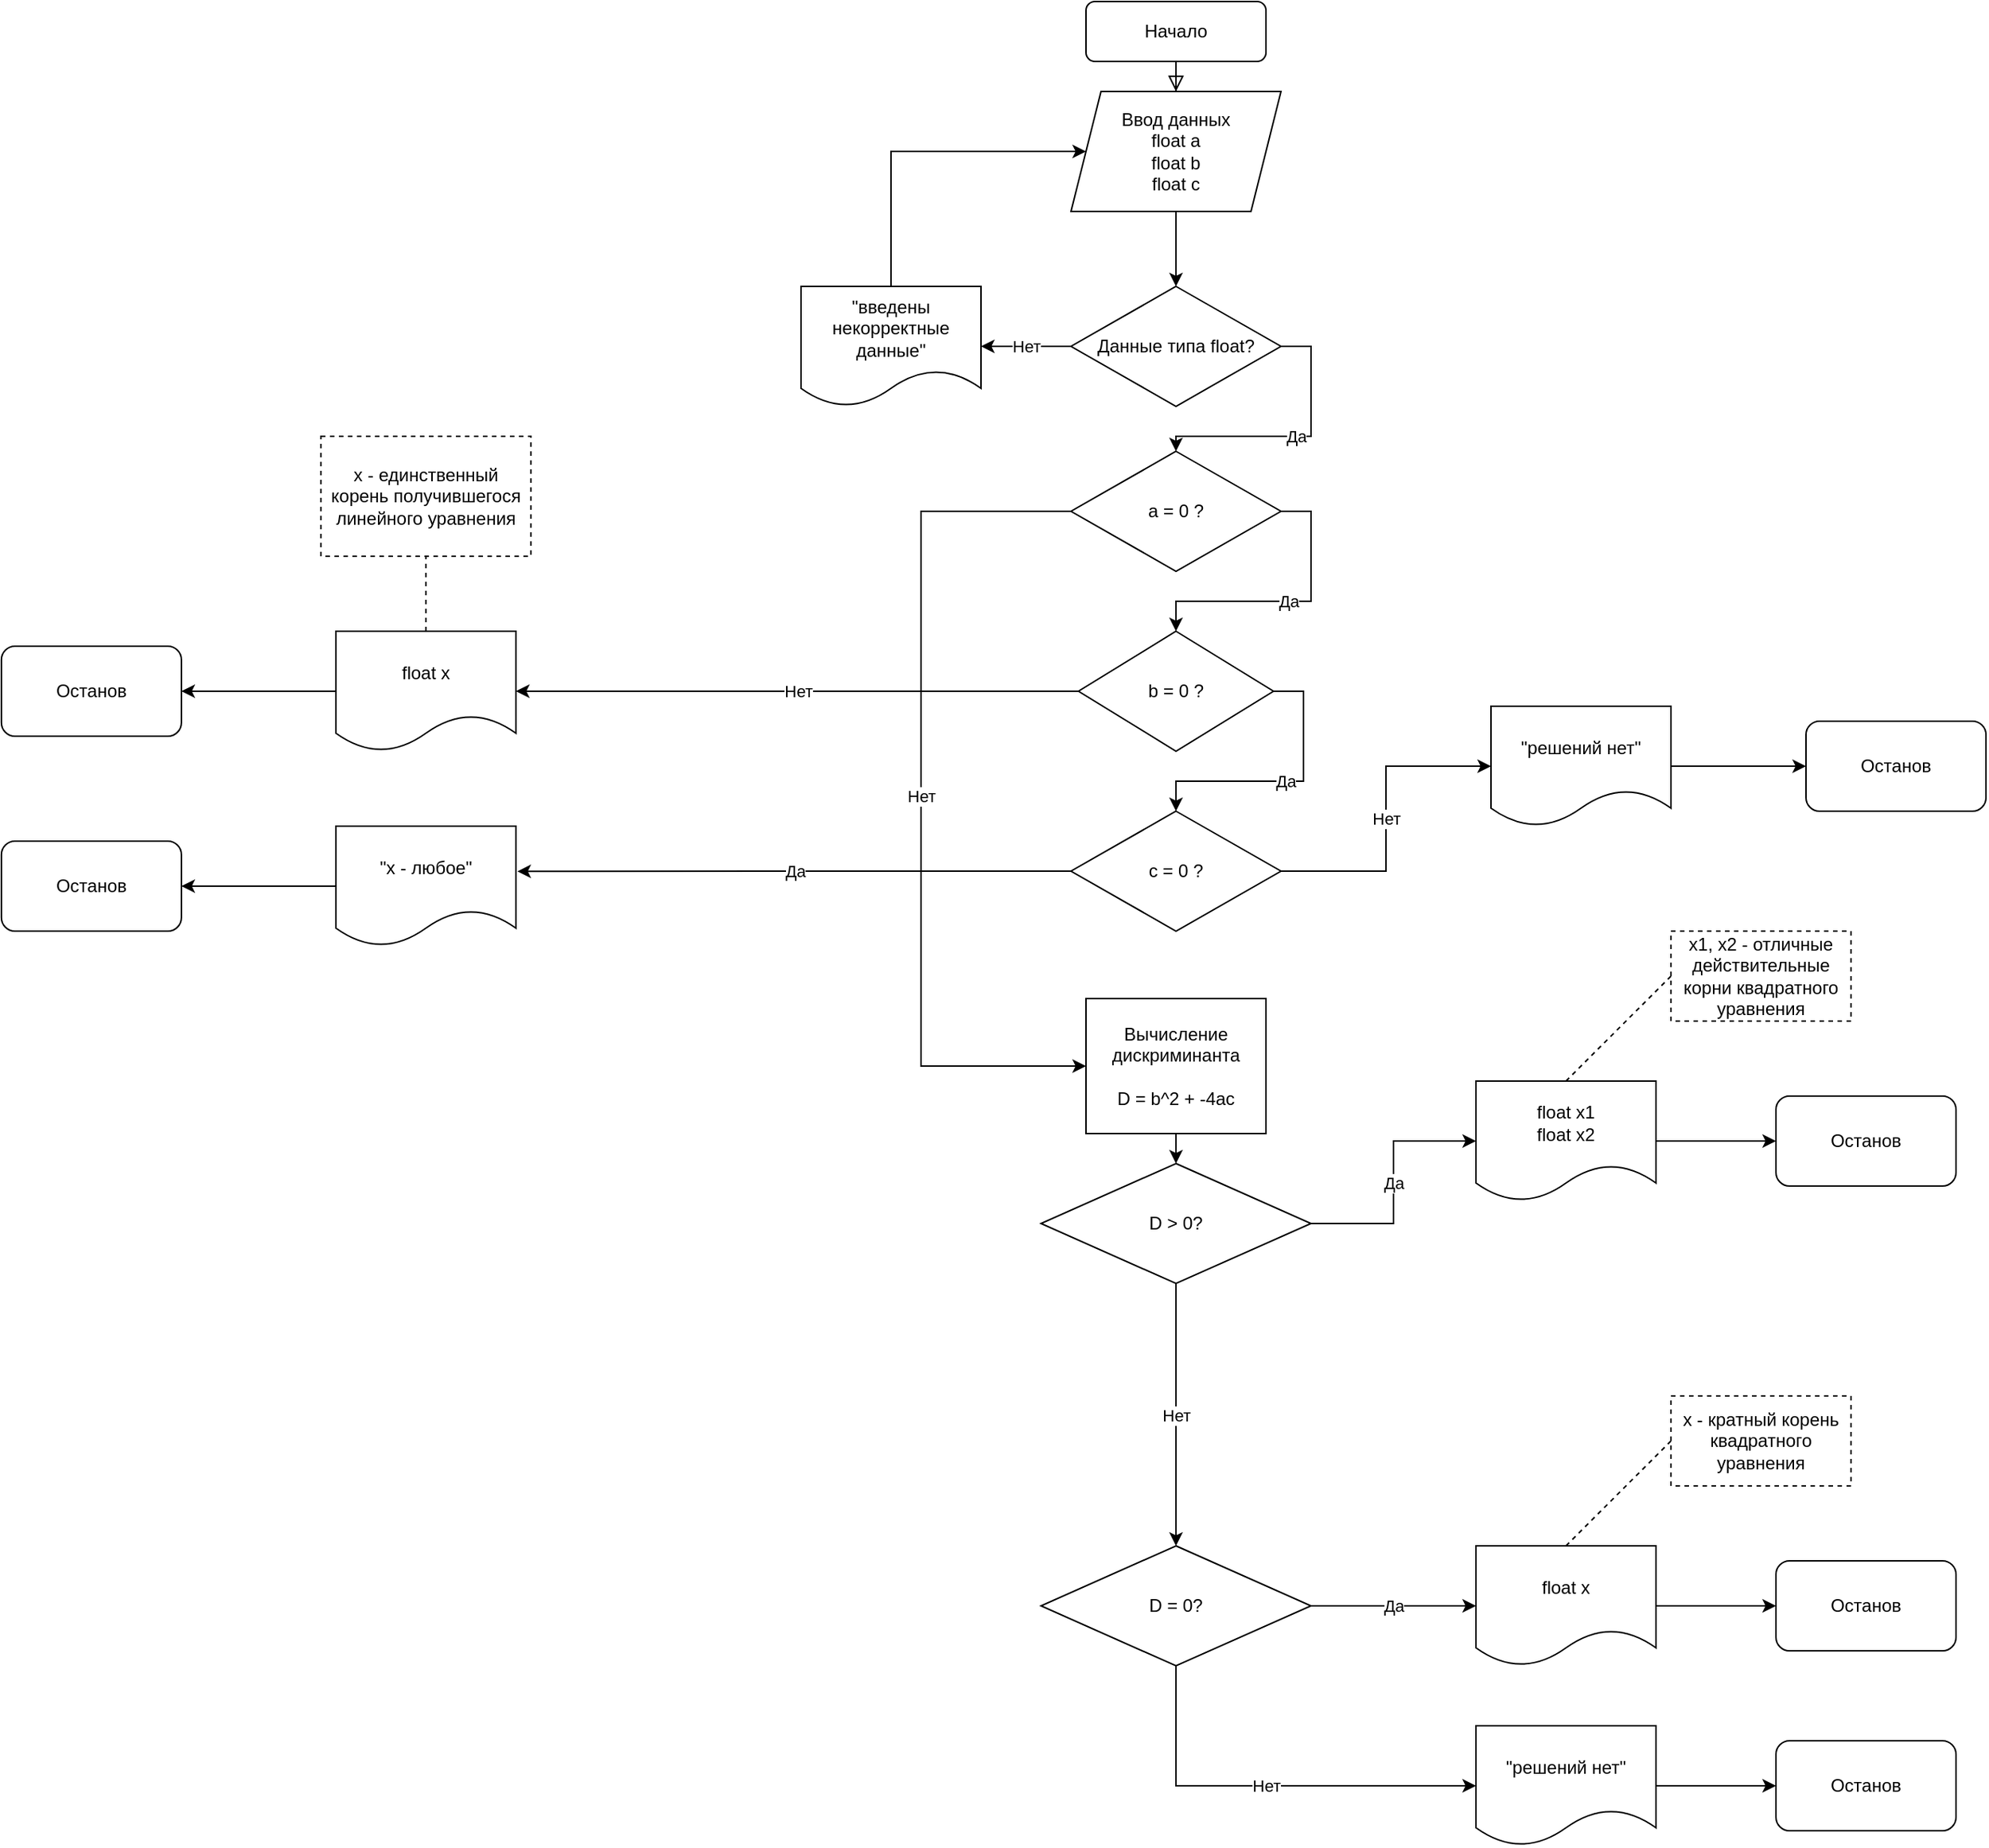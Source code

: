 <mxfile version="23.0.0" type="device">
  <diagram id="C5RBs43oDa-KdzZeNtuy" name="Page-1">
    <mxGraphModel dx="2293" dy="631" grid="1" gridSize="10" guides="1" tooltips="1" connect="1" arrows="1" fold="1" page="1" pageScale="1" pageWidth="827" pageHeight="1169" math="0" shadow="0">
      <root>
        <mxCell id="WIyWlLk6GJQsqaUBKTNV-0" />
        <mxCell id="WIyWlLk6GJQsqaUBKTNV-1" parent="WIyWlLk6GJQsqaUBKTNV-0" />
        <mxCell id="WIyWlLk6GJQsqaUBKTNV-2" value="" style="rounded=0;html=1;jettySize=auto;orthogonalLoop=1;fontSize=11;endArrow=block;endFill=0;endSize=8;strokeWidth=1;shadow=0;labelBackgroundColor=none;edgeStyle=orthogonalEdgeStyle;entryX=0.5;entryY=0;entryDx=0;entryDy=0;" parent="WIyWlLk6GJQsqaUBKTNV-1" source="WIyWlLk6GJQsqaUBKTNV-3" target="oXc3ebr70QVshDGje8_M-0" edge="1">
          <mxGeometry relative="1" as="geometry">
            <mxPoint x="220" y="170" as="targetPoint" />
          </mxGeometry>
        </mxCell>
        <mxCell id="WIyWlLk6GJQsqaUBKTNV-3" value="Начало" style="rounded=1;whiteSpace=wrap;html=1;fontSize=12;glass=0;strokeWidth=1;shadow=0;" parent="WIyWlLk6GJQsqaUBKTNV-1" vertex="1">
          <mxGeometry x="200" y="110" width="120" height="40" as="geometry" />
        </mxCell>
        <mxCell id="oXc3ebr70QVshDGje8_M-2" value="" style="edgeStyle=orthogonalEdgeStyle;rounded=0;orthogonalLoop=1;jettySize=auto;html=1;" edge="1" parent="WIyWlLk6GJQsqaUBKTNV-1" source="oXc3ebr70QVshDGje8_M-0" target="oXc3ebr70QVshDGje8_M-1">
          <mxGeometry relative="1" as="geometry" />
        </mxCell>
        <mxCell id="oXc3ebr70QVshDGje8_M-0" value="Ввод данных&lt;br&gt;float a&lt;br&gt;float b&lt;br&gt;float c" style="shape=parallelogram;perimeter=parallelogramPerimeter;whiteSpace=wrap;html=1;fixedSize=1;" vertex="1" parent="WIyWlLk6GJQsqaUBKTNV-1">
          <mxGeometry x="190" y="170" width="140" height="80" as="geometry" />
        </mxCell>
        <mxCell id="oXc3ebr70QVshDGje8_M-3" value="Да" style="edgeStyle=orthogonalEdgeStyle;rounded=0;orthogonalLoop=1;jettySize=auto;html=1;exitX=1;exitY=0.5;exitDx=0;exitDy=0;entryX=0.5;entryY=0;entryDx=0;entryDy=0;" edge="1" parent="WIyWlLk6GJQsqaUBKTNV-1" source="oXc3ebr70QVshDGje8_M-1" target="oXc3ebr70QVshDGje8_M-7">
          <mxGeometry relative="1" as="geometry">
            <mxPoint x="360" y="460" as="targetPoint" />
          </mxGeometry>
        </mxCell>
        <mxCell id="oXc3ebr70QVshDGje8_M-59" value="Нет" style="edgeStyle=orthogonalEdgeStyle;rounded=0;orthogonalLoop=1;jettySize=auto;html=1;exitX=0;exitY=0.5;exitDx=0;exitDy=0;entryX=1;entryY=0.5;entryDx=0;entryDy=0;" edge="1" parent="WIyWlLk6GJQsqaUBKTNV-1" source="oXc3ebr70QVshDGje8_M-1" target="oXc3ebr70QVshDGje8_M-58">
          <mxGeometry relative="1" as="geometry" />
        </mxCell>
        <mxCell id="oXc3ebr70QVshDGje8_M-1" value="Данные типа float?" style="rhombus;whiteSpace=wrap;html=1;" vertex="1" parent="WIyWlLk6GJQsqaUBKTNV-1">
          <mxGeometry x="190" y="300" width="140" height="80" as="geometry" />
        </mxCell>
        <mxCell id="oXc3ebr70QVshDGje8_M-6" value="Да" style="edgeStyle=orthogonalEdgeStyle;rounded=0;orthogonalLoop=1;jettySize=auto;html=1;exitX=1;exitY=0.5;exitDx=0;exitDy=0;entryX=0.5;entryY=0;entryDx=0;entryDy=0;" edge="1" parent="WIyWlLk6GJQsqaUBKTNV-1" source="oXc3ebr70QVshDGje8_M-7" target="oXc3ebr70QVshDGje8_M-68">
          <mxGeometry relative="1" as="geometry">
            <mxPoint x="360" y="610" as="targetPoint" />
          </mxGeometry>
        </mxCell>
        <mxCell id="oXc3ebr70QVshDGje8_M-70" value="Нет" style="edgeStyle=orthogonalEdgeStyle;rounded=0;orthogonalLoop=1;jettySize=auto;html=1;exitX=0;exitY=0.5;exitDx=0;exitDy=0;entryX=0;entryY=0.5;entryDx=0;entryDy=0;" edge="1" parent="WIyWlLk6GJQsqaUBKTNV-1" source="oXc3ebr70QVshDGje8_M-7" target="oXc3ebr70QVshDGje8_M-23">
          <mxGeometry relative="1" as="geometry">
            <Array as="points">
              <mxPoint x="90" y="450" />
              <mxPoint x="90" y="820" />
            </Array>
          </mxGeometry>
        </mxCell>
        <mxCell id="oXc3ebr70QVshDGje8_M-7" value="a = 0 ?" style="rhombus;whiteSpace=wrap;html=1;" vertex="1" parent="WIyWlLk6GJQsqaUBKTNV-1">
          <mxGeometry x="190" y="410" width="140" height="80" as="geometry" />
        </mxCell>
        <mxCell id="oXc3ebr70QVshDGje8_M-72" style="edgeStyle=orthogonalEdgeStyle;rounded=0;orthogonalLoop=1;jettySize=auto;html=1;exitX=0;exitY=0.5;exitDx=0;exitDy=0;entryX=1;entryY=0.5;entryDx=0;entryDy=0;" edge="1" parent="WIyWlLk6GJQsqaUBKTNV-1" source="oXc3ebr70QVshDGje8_M-8" target="oXc3ebr70QVshDGje8_M-20">
          <mxGeometry relative="1" as="geometry" />
        </mxCell>
        <mxCell id="oXc3ebr70QVshDGje8_M-8" value="float x" style="shape=document;whiteSpace=wrap;html=1;boundedLbl=1;" vertex="1" parent="WIyWlLk6GJQsqaUBKTNV-1">
          <mxGeometry x="-300.06" y="530" width="120" height="80" as="geometry" />
        </mxCell>
        <mxCell id="oXc3ebr70QVshDGje8_M-10" value="x - единственный корень получившегося линейного уравнения" style="rounded=0;whiteSpace=wrap;html=1;dashed=1;" vertex="1" parent="WIyWlLk6GJQsqaUBKTNV-1">
          <mxGeometry x="-310.06" y="400" width="140" height="80" as="geometry" />
        </mxCell>
        <mxCell id="oXc3ebr70QVshDGje8_M-11" value="" style="endArrow=none;dashed=1;html=1;rounded=0;entryX=0.5;entryY=1;entryDx=0;entryDy=0;exitX=0.5;exitY=0;exitDx=0;exitDy=0;" edge="1" parent="WIyWlLk6GJQsqaUBKTNV-1" source="oXc3ebr70QVshDGje8_M-8" target="oXc3ebr70QVshDGje8_M-10">
          <mxGeometry width="50" height="50" relative="1" as="geometry">
            <mxPoint x="-330.06" y="650" as="sourcePoint" />
            <mxPoint x="-280.06" y="600" as="targetPoint" />
          </mxGeometry>
        </mxCell>
        <mxCell id="oXc3ebr70QVshDGje8_M-12" value="Останов" style="rounded=1;whiteSpace=wrap;html=1;" vertex="1" parent="WIyWlLk6GJQsqaUBKTNV-1">
          <mxGeometry x="680" y="590" width="120" height="60" as="geometry" />
        </mxCell>
        <mxCell id="oXc3ebr70QVshDGje8_M-18" value="Нет" style="edgeStyle=orthogonalEdgeStyle;rounded=0;orthogonalLoop=1;jettySize=auto;html=1;" edge="1" parent="WIyWlLk6GJQsqaUBKTNV-1" source="oXc3ebr70QVshDGje8_M-14" target="oXc3ebr70QVshDGje8_M-17">
          <mxGeometry relative="1" as="geometry" />
        </mxCell>
        <mxCell id="oXc3ebr70QVshDGje8_M-14" value="c = 0 ?" style="rhombus;whiteSpace=wrap;html=1;" vertex="1" parent="WIyWlLk6GJQsqaUBKTNV-1">
          <mxGeometry x="190" y="650" width="140" height="80" as="geometry" />
        </mxCell>
        <mxCell id="oXc3ebr70QVshDGje8_M-22" style="edgeStyle=orthogonalEdgeStyle;rounded=0;orthogonalLoop=1;jettySize=auto;html=1;exitX=1;exitY=0.5;exitDx=0;exitDy=0;entryX=0;entryY=0.5;entryDx=0;entryDy=0;" edge="1" parent="WIyWlLk6GJQsqaUBKTNV-1" source="oXc3ebr70QVshDGje8_M-17" target="oXc3ebr70QVshDGje8_M-12">
          <mxGeometry relative="1" as="geometry" />
        </mxCell>
        <mxCell id="oXc3ebr70QVshDGje8_M-17" value="&quot;решений нет&quot;" style="shape=document;whiteSpace=wrap;html=1;boundedLbl=1;" vertex="1" parent="WIyWlLk6GJQsqaUBKTNV-1">
          <mxGeometry x="470" y="580" width="120" height="80" as="geometry" />
        </mxCell>
        <mxCell id="oXc3ebr70QVshDGje8_M-20" value="Останов" style="rounded=1;whiteSpace=wrap;html=1;" vertex="1" parent="WIyWlLk6GJQsqaUBKTNV-1">
          <mxGeometry x="-523.06" y="540" width="120" height="60" as="geometry" />
        </mxCell>
        <mxCell id="oXc3ebr70QVshDGje8_M-26" style="edgeStyle=orthogonalEdgeStyle;rounded=0;orthogonalLoop=1;jettySize=auto;html=1;exitX=0.5;exitY=1;exitDx=0;exitDy=0;entryX=0.5;entryY=0;entryDx=0;entryDy=0;" edge="1" parent="WIyWlLk6GJQsqaUBKTNV-1" source="oXc3ebr70QVshDGje8_M-23" target="oXc3ebr70QVshDGje8_M-25">
          <mxGeometry relative="1" as="geometry" />
        </mxCell>
        <mxCell id="oXc3ebr70QVshDGje8_M-23" value="Вычисление дискриминанта&lt;br&gt;&lt;br&gt;D = b^2 + -4ac" style="whiteSpace=wrap;html=1;" vertex="1" parent="WIyWlLk6GJQsqaUBKTNV-1">
          <mxGeometry x="200" y="775" width="120" height="90" as="geometry" />
        </mxCell>
        <mxCell id="oXc3ebr70QVshDGje8_M-49" value="Да" style="edgeStyle=orthogonalEdgeStyle;rounded=0;orthogonalLoop=1;jettySize=auto;html=1;exitX=1;exitY=0.5;exitDx=0;exitDy=0;entryX=0;entryY=0.5;entryDx=0;entryDy=0;" edge="1" parent="WIyWlLk6GJQsqaUBKTNV-1" source="oXc3ebr70QVshDGje8_M-25" target="oXc3ebr70QVshDGje8_M-42">
          <mxGeometry relative="1" as="geometry" />
        </mxCell>
        <mxCell id="oXc3ebr70QVshDGje8_M-25" value="D &amp;gt; 0?" style="rhombus;whiteSpace=wrap;html=1;" vertex="1" parent="WIyWlLk6GJQsqaUBKTNV-1">
          <mxGeometry x="170" y="885" width="180" height="80" as="geometry" />
        </mxCell>
        <mxCell id="oXc3ebr70QVshDGje8_M-27" value="Нет" style="edgeStyle=orthogonalEdgeStyle;rounded=0;orthogonalLoop=1;jettySize=auto;html=1;entryX=0.5;entryY=0;entryDx=0;entryDy=0;exitX=0.5;exitY=1;exitDx=0;exitDy=0;" edge="1" parent="WIyWlLk6GJQsqaUBKTNV-1" target="oXc3ebr70QVshDGje8_M-28" source="oXc3ebr70QVshDGje8_M-25">
          <mxGeometry relative="1" as="geometry">
            <mxPoint x="260" y="970" as="sourcePoint" />
          </mxGeometry>
        </mxCell>
        <mxCell id="oXc3ebr70QVshDGje8_M-44" value="Да" style="edgeStyle=orthogonalEdgeStyle;rounded=0;orthogonalLoop=1;jettySize=auto;html=1;exitX=1;exitY=0.5;exitDx=0;exitDy=0;entryX=0;entryY=0.5;entryDx=0;entryDy=0;" edge="1" parent="WIyWlLk6GJQsqaUBKTNV-1" source="oXc3ebr70QVshDGje8_M-28" target="oXc3ebr70QVshDGje8_M-39">
          <mxGeometry relative="1" as="geometry" />
        </mxCell>
        <mxCell id="oXc3ebr70QVshDGje8_M-28" value="D = 0?" style="rhombus;whiteSpace=wrap;html=1;" vertex="1" parent="WIyWlLk6GJQsqaUBKTNV-1">
          <mxGeometry x="170" y="1140" width="180" height="80" as="geometry" />
        </mxCell>
        <mxCell id="oXc3ebr70QVshDGje8_M-32" value="Нет" style="edgeStyle=orthogonalEdgeStyle;rounded=0;orthogonalLoop=1;jettySize=auto;html=1;exitX=0.5;exitY=1;exitDx=0;exitDy=0;" edge="1" parent="WIyWlLk6GJQsqaUBKTNV-1" source="oXc3ebr70QVshDGje8_M-28" target="oXc3ebr70QVshDGje8_M-31">
          <mxGeometry relative="1" as="geometry">
            <mxPoint x="350" y="1300" as="sourcePoint" />
            <Array as="points">
              <mxPoint x="260" y="1300" />
            </Array>
          </mxGeometry>
        </mxCell>
        <mxCell id="oXc3ebr70QVshDGje8_M-34" value="" style="edgeStyle=orthogonalEdgeStyle;rounded=0;orthogonalLoop=1;jettySize=auto;html=1;" edge="1" parent="WIyWlLk6GJQsqaUBKTNV-1" source="oXc3ebr70QVshDGje8_M-31" target="oXc3ebr70QVshDGje8_M-33">
          <mxGeometry relative="1" as="geometry" />
        </mxCell>
        <mxCell id="oXc3ebr70QVshDGje8_M-31" value="&quot;решений нет&quot;" style="shape=document;whiteSpace=wrap;html=1;boundedLbl=1;" vertex="1" parent="WIyWlLk6GJQsqaUBKTNV-1">
          <mxGeometry x="460" y="1260" width="120" height="80" as="geometry" />
        </mxCell>
        <mxCell id="oXc3ebr70QVshDGje8_M-33" value="Останов" style="rounded=1;whiteSpace=wrap;html=1;" vertex="1" parent="WIyWlLk6GJQsqaUBKTNV-1">
          <mxGeometry x="660" y="1270" width="120" height="60" as="geometry" />
        </mxCell>
        <mxCell id="oXc3ebr70QVshDGje8_M-38" value="" style="edgeStyle=orthogonalEdgeStyle;rounded=0;orthogonalLoop=1;jettySize=auto;html=1;" edge="1" parent="WIyWlLk6GJQsqaUBKTNV-1" source="oXc3ebr70QVshDGje8_M-39" target="oXc3ebr70QVshDGje8_M-40">
          <mxGeometry relative="1" as="geometry" />
        </mxCell>
        <mxCell id="oXc3ebr70QVshDGje8_M-39" value="float x" style="shape=document;whiteSpace=wrap;html=1;boundedLbl=1;" vertex="1" parent="WIyWlLk6GJQsqaUBKTNV-1">
          <mxGeometry x="460" y="1140" width="120" height="80" as="geometry" />
        </mxCell>
        <mxCell id="oXc3ebr70QVshDGje8_M-40" value="Останов" style="rounded=1;whiteSpace=wrap;html=1;" vertex="1" parent="WIyWlLk6GJQsqaUBKTNV-1">
          <mxGeometry x="660" y="1150" width="120" height="60" as="geometry" />
        </mxCell>
        <mxCell id="oXc3ebr70QVshDGje8_M-41" value="" style="edgeStyle=orthogonalEdgeStyle;rounded=0;orthogonalLoop=1;jettySize=auto;html=1;" edge="1" parent="WIyWlLk6GJQsqaUBKTNV-1" source="oXc3ebr70QVshDGje8_M-42" target="oXc3ebr70QVshDGje8_M-43">
          <mxGeometry relative="1" as="geometry" />
        </mxCell>
        <mxCell id="oXc3ebr70QVshDGje8_M-42" value="float x1&lt;br&gt;float x2" style="shape=document;whiteSpace=wrap;html=1;boundedLbl=1;" vertex="1" parent="WIyWlLk6GJQsqaUBKTNV-1">
          <mxGeometry x="460" y="830" width="120" height="80" as="geometry" />
        </mxCell>
        <mxCell id="oXc3ebr70QVshDGje8_M-43" value="Останов" style="rounded=1;whiteSpace=wrap;html=1;" vertex="1" parent="WIyWlLk6GJQsqaUBKTNV-1">
          <mxGeometry x="660" y="840" width="120" height="60" as="geometry" />
        </mxCell>
        <mxCell id="oXc3ebr70QVshDGje8_M-47" value="x - кратный корень квадратного уравнения" style="rounded=0;whiteSpace=wrap;html=1;dashed=1;" vertex="1" parent="WIyWlLk6GJQsqaUBKTNV-1">
          <mxGeometry x="590" y="1040" width="120" height="60" as="geometry" />
        </mxCell>
        <mxCell id="oXc3ebr70QVshDGje8_M-48" value="" style="endArrow=none;dashed=1;html=1;rounded=0;exitX=0.5;exitY=0;exitDx=0;exitDy=0;entryX=0;entryY=0.5;entryDx=0;entryDy=0;" edge="1" parent="WIyWlLk6GJQsqaUBKTNV-1" source="oXc3ebr70QVshDGje8_M-39" target="oXc3ebr70QVshDGje8_M-47">
          <mxGeometry width="50" height="50" relative="1" as="geometry">
            <mxPoint x="540" y="1120" as="sourcePoint" />
            <mxPoint x="590" y="1070" as="targetPoint" />
          </mxGeometry>
        </mxCell>
        <mxCell id="oXc3ebr70QVshDGje8_M-50" value="x1, x2 - отличные действительные корни квадратного уравнения" style="rounded=0;whiteSpace=wrap;html=1;dashed=1;" vertex="1" parent="WIyWlLk6GJQsqaUBKTNV-1">
          <mxGeometry x="590" y="730" width="120" height="60" as="geometry" />
        </mxCell>
        <mxCell id="oXc3ebr70QVshDGje8_M-51" value="" style="endArrow=none;dashed=1;html=1;rounded=0;exitX=0.5;exitY=0;exitDx=0;exitDy=0;entryX=0;entryY=0.5;entryDx=0;entryDy=0;" edge="1" parent="WIyWlLk6GJQsqaUBKTNV-1" target="oXc3ebr70QVshDGje8_M-50">
          <mxGeometry width="50" height="50" relative="1" as="geometry">
            <mxPoint x="520" y="830" as="sourcePoint" />
            <mxPoint x="590" y="760" as="targetPoint" />
          </mxGeometry>
        </mxCell>
        <mxCell id="oXc3ebr70QVshDGje8_M-76" style="edgeStyle=orthogonalEdgeStyle;rounded=0;orthogonalLoop=1;jettySize=auto;html=1;exitX=0.5;exitY=0;exitDx=0;exitDy=0;entryX=0;entryY=0.5;entryDx=0;entryDy=0;" edge="1" parent="WIyWlLk6GJQsqaUBKTNV-1" source="oXc3ebr70QVshDGje8_M-58" target="oXc3ebr70QVshDGje8_M-0">
          <mxGeometry relative="1" as="geometry">
            <Array as="points">
              <mxPoint x="70" y="210" />
            </Array>
          </mxGeometry>
        </mxCell>
        <mxCell id="oXc3ebr70QVshDGje8_M-58" value="&quot;введены некорректные данные&quot;" style="shape=document;whiteSpace=wrap;html=1;boundedLbl=1;" vertex="1" parent="WIyWlLk6GJQsqaUBKTNV-1">
          <mxGeometry x="10" y="300" width="120" height="80" as="geometry" />
        </mxCell>
        <mxCell id="oXc3ebr70QVshDGje8_M-63" value="Останов" style="rounded=1;whiteSpace=wrap;html=1;" vertex="1" parent="WIyWlLk6GJQsqaUBKTNV-1">
          <mxGeometry x="-523.06" y="670" width="120" height="60" as="geometry" />
        </mxCell>
        <mxCell id="oXc3ebr70QVshDGje8_M-74" style="edgeStyle=orthogonalEdgeStyle;rounded=0;orthogonalLoop=1;jettySize=auto;html=1;exitX=0;exitY=0.5;exitDx=0;exitDy=0;entryX=1;entryY=0.5;entryDx=0;entryDy=0;" edge="1" parent="WIyWlLk6GJQsqaUBKTNV-1" source="oXc3ebr70QVshDGje8_M-64" target="oXc3ebr70QVshDGje8_M-63">
          <mxGeometry relative="1" as="geometry" />
        </mxCell>
        <mxCell id="oXc3ebr70QVshDGje8_M-64" value="&quot;x - любое&quot;" style="shape=document;whiteSpace=wrap;html=1;boundedLbl=1;" vertex="1" parent="WIyWlLk6GJQsqaUBKTNV-1">
          <mxGeometry x="-300.06" y="660" width="120" height="80" as="geometry" />
        </mxCell>
        <mxCell id="oXc3ebr70QVshDGje8_M-71" value="Да" style="edgeStyle=orthogonalEdgeStyle;rounded=0;orthogonalLoop=1;jettySize=auto;html=1;exitX=1;exitY=0.5;exitDx=0;exitDy=0;entryX=0.5;entryY=0;entryDx=0;entryDy=0;" edge="1" parent="WIyWlLk6GJQsqaUBKTNV-1" source="oXc3ebr70QVshDGje8_M-68" target="oXc3ebr70QVshDGje8_M-14">
          <mxGeometry relative="1" as="geometry" />
        </mxCell>
        <mxCell id="oXc3ebr70QVshDGje8_M-73" value="Нет" style="edgeStyle=orthogonalEdgeStyle;rounded=0;orthogonalLoop=1;jettySize=auto;html=1;exitX=0;exitY=0.5;exitDx=0;exitDy=0;entryX=1;entryY=0.5;entryDx=0;entryDy=0;" edge="1" parent="WIyWlLk6GJQsqaUBKTNV-1" source="oXc3ebr70QVshDGje8_M-68" target="oXc3ebr70QVshDGje8_M-8">
          <mxGeometry relative="1" as="geometry" />
        </mxCell>
        <mxCell id="oXc3ebr70QVshDGje8_M-68" value="b = 0 ?" style="rhombus;whiteSpace=wrap;html=1;" vertex="1" parent="WIyWlLk6GJQsqaUBKTNV-1">
          <mxGeometry x="195" y="530" width="130" height="80" as="geometry" />
        </mxCell>
        <mxCell id="oXc3ebr70QVshDGje8_M-75" value="Да" style="edgeStyle=orthogonalEdgeStyle;rounded=0;orthogonalLoop=1;jettySize=auto;html=1;exitX=0;exitY=0.5;exitDx=0;exitDy=0;entryX=1.008;entryY=0.377;entryDx=0;entryDy=0;entryPerimeter=0;" edge="1" parent="WIyWlLk6GJQsqaUBKTNV-1" source="oXc3ebr70QVshDGje8_M-14" target="oXc3ebr70QVshDGje8_M-64">
          <mxGeometry relative="1" as="geometry" />
        </mxCell>
      </root>
    </mxGraphModel>
  </diagram>
</mxfile>
